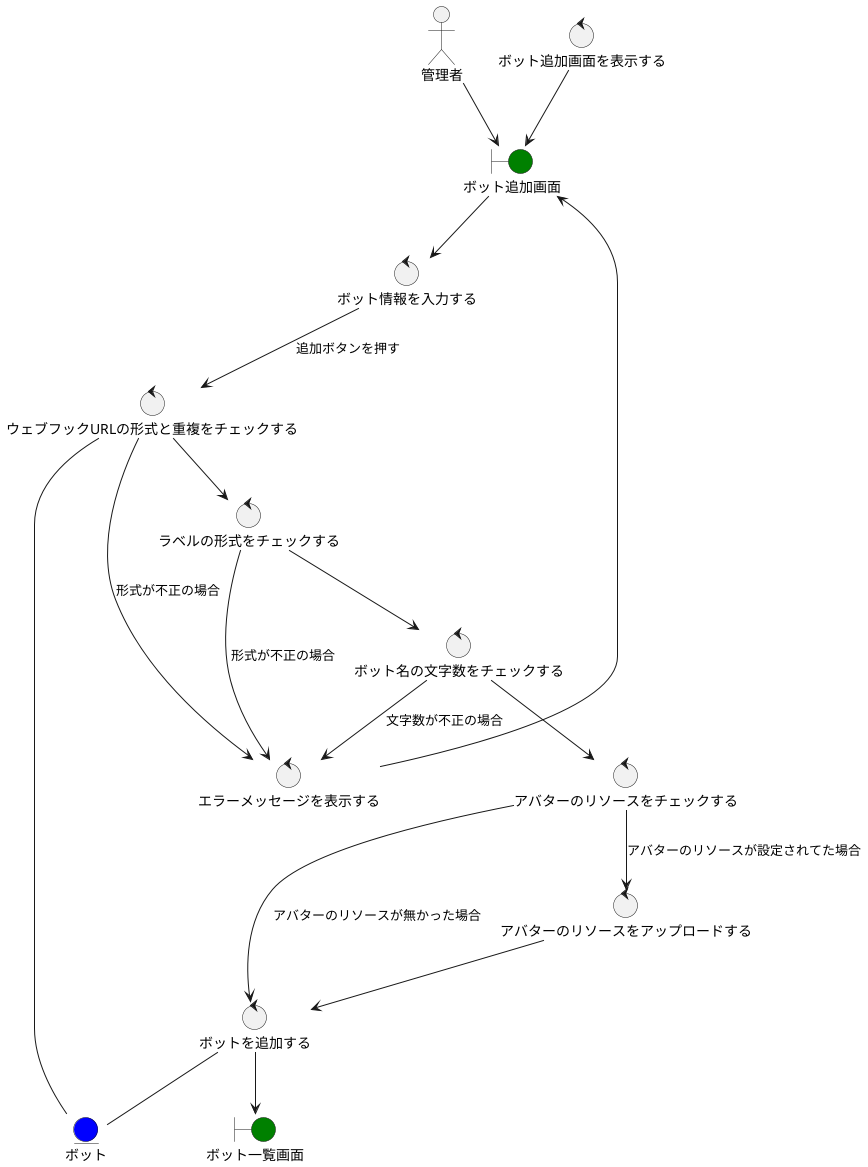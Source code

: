 @startuml robustness-bot-create

actor 管理者
boundary ボット追加画面 #green
boundary ボット一覧画面 #green
control ボット追加画面を表示する
control ボット情報を入力する
control ウェブフックURLの形式と重複をチェックする
control ラベルの形式をチェックする
control ボット名の文字数をチェックする
control アバターのリソースをチェックする
control エラーメッセージを表示する
control アバターのリソースをアップロードする
control ボットを追加する
entity ボット #blue

管理者 --> ボット追加画面
ボット追加画面を表示する --> ボット追加画面
ボット追加画面 --> ボット情報を入力する
ボット情報を入力する --> ウェブフックURLの形式と重複をチェックする :追加ボタンを押す
ウェブフックURLの形式と重複をチェックする --> エラーメッセージを表示する :形式が不正の場合
ウェブフックURLの形式と重複をチェックする --> ラベルの形式をチェックする
ウェブフックURLの形式と重複をチェックする -- ボット
ラベルの形式をチェックする --> エラーメッセージを表示する :形式が不正の場合
ラベルの形式をチェックする --> ボット名の文字数をチェックする
ボット名の文字数をチェックする --> エラーメッセージを表示する :文字数が不正の場合
ボット名の文字数をチェックする --> アバターのリソースをチェックする
アバターのリソースをチェックする --> アバターのリソースをアップロードする :アバターのリソースが設定されてた場合
アバターのリソースをチェックする --> ボットを追加する :アバターのリソースが無かった場合
アバターのリソースをアップロードする --> ボットを追加する
ボットを追加する -- ボット
エラーメッセージを表示する --> ボット追加画面
ボットを追加する --> ボット一覧画面

@enduml

